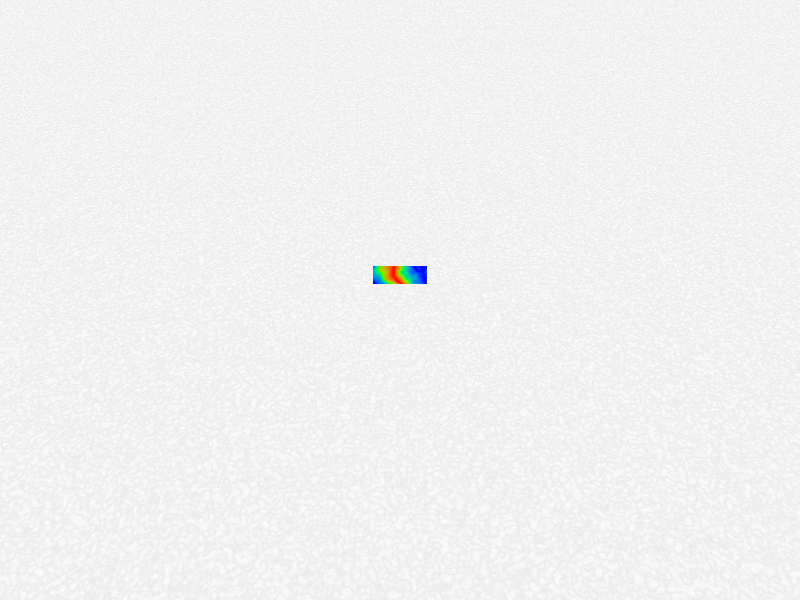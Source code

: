 global_settings{
    assumed_gamma 1.0
}

camera{
    location <0,25,-25>
    look_at <0,0,0>
}

light_source{
    <10,10,10>
    color 1
    parallel
    point_at <0,0,0>
    area_light 5*x,5*y,5,5
    jitter
}    

plane{
    y,0
    pigment{
        granite
        pigment_map{
            [0.0 rgb .8]
            [1.0 rgb 1]
        }
    }
}

cylinder{
    <-1.5,2,0>,<1.5,2,0>,.5
    pigment{
        gradient x
        pigment_map{
            [0.0 rgb <1,0,0>]
            [0.5 rgb <0,1,0>]
            [1.0 rgb <0,0,1>]
        }
        sine_wave
        scale 3
        turbulence 0.5    
    }
}
